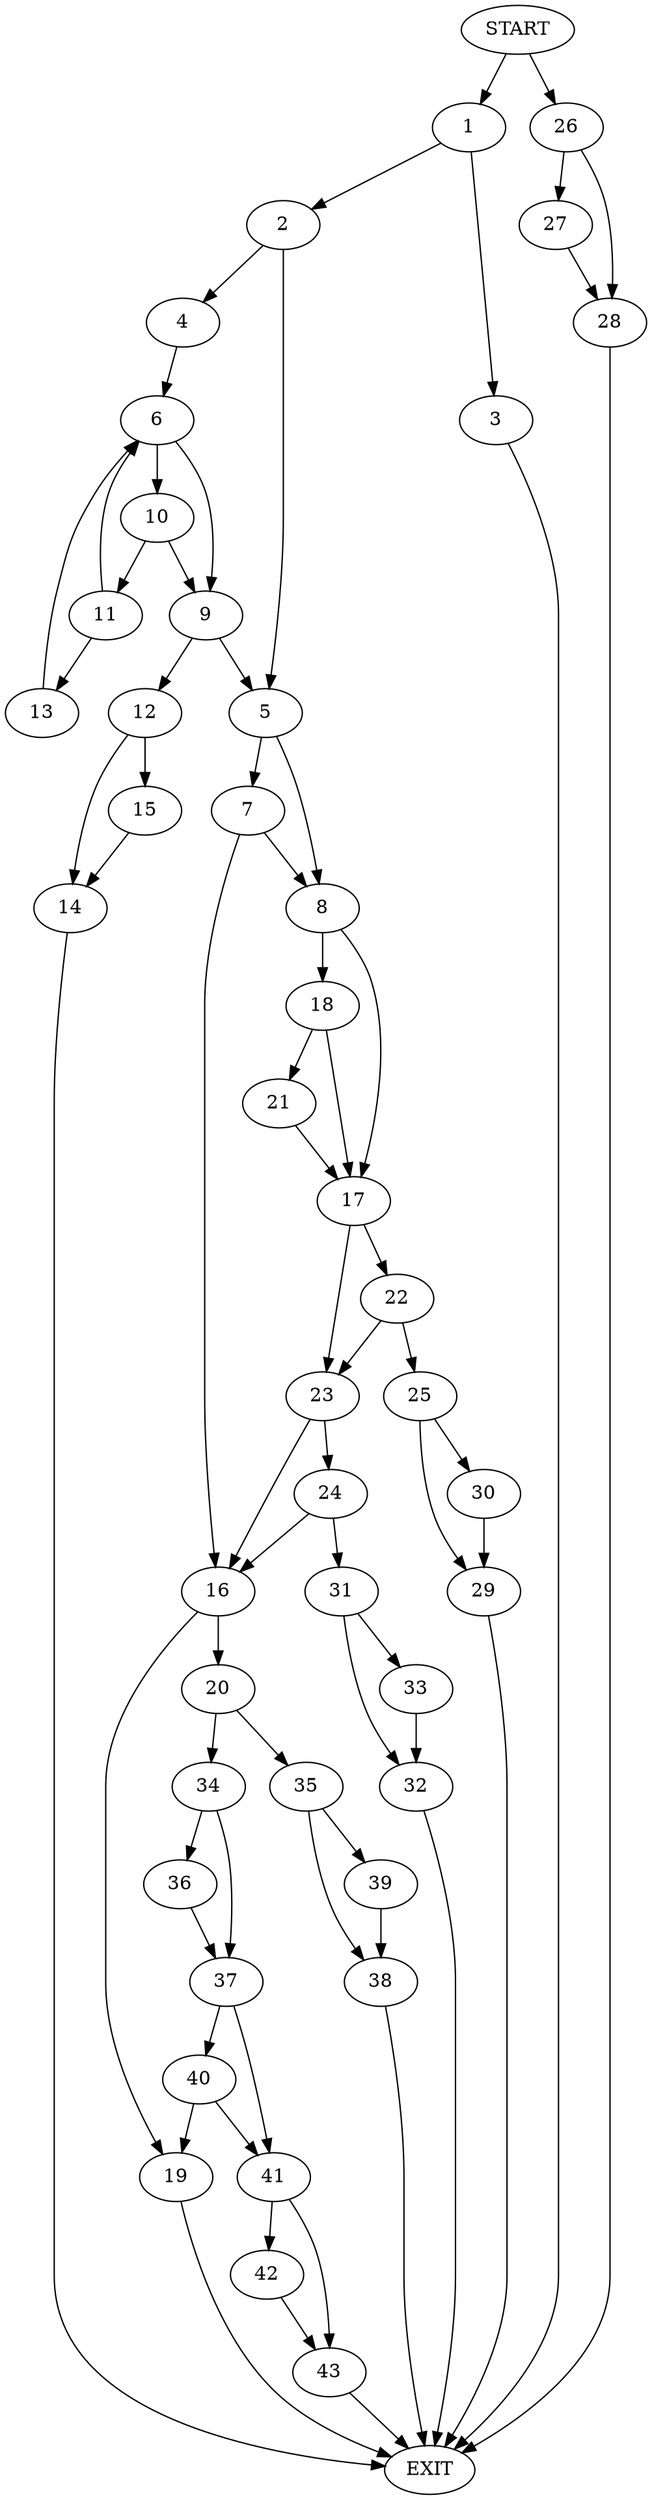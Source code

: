digraph {
0 [label="START"]
44 [label="EXIT"]
0 -> 1
1 -> 2
1 -> 3
3 -> 44
2 -> 4
2 -> 5
4 -> 6
5 -> 7
5 -> 8
6 -> 9
6 -> 10
10 -> 9
10 -> 11
9 -> 12
9 -> 5
11 -> 13
11 -> 6
13 -> 6
12 -> 14
12 -> 15
14 -> 44
15 -> 14
7 -> 16
7 -> 8
8 -> 17
8 -> 18
16 -> 19
16 -> 20
18 -> 21
18 -> 17
17 -> 22
17 -> 23
21 -> 17
23 -> 16
23 -> 24
22 -> 25
22 -> 23
0 -> 26
26 -> 27
26 -> 28
28 -> 44
27 -> 28
25 -> 29
25 -> 30
29 -> 44
30 -> 29
24 -> 31
24 -> 16
31 -> 32
31 -> 33
33 -> 32
32 -> 44
19 -> 44
20 -> 34
20 -> 35
34 -> 36
34 -> 37
35 -> 38
35 -> 39
39 -> 38
38 -> 44
36 -> 37
37 -> 40
37 -> 41
40 -> 19
40 -> 41
41 -> 42
41 -> 43
43 -> 44
42 -> 43
}
